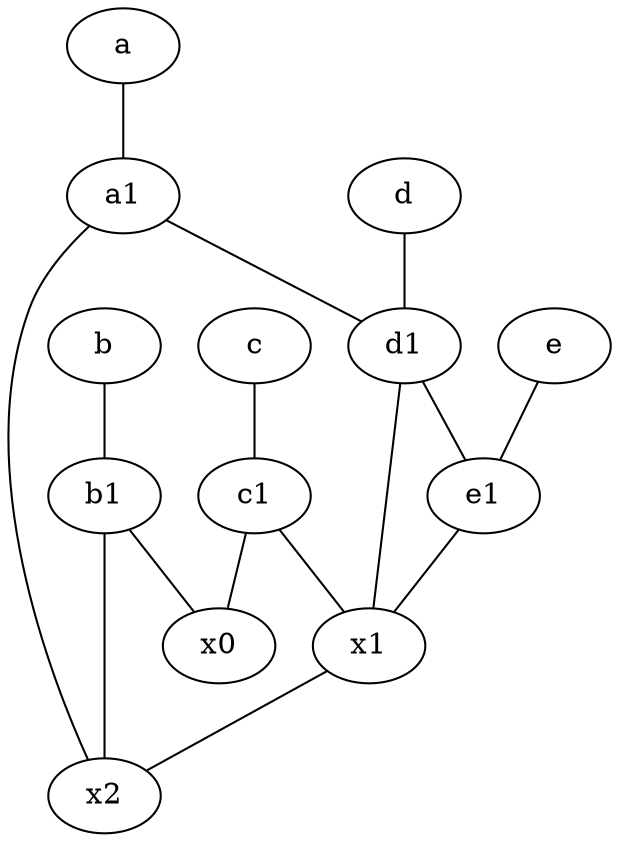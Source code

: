 graph {
	node [labelfontsize=50]
	b [labelfontsize=50 pos="10,4!"]
	e [labelfontsize=50 pos="7,9!"]
	a [labelfontsize=50 pos="8,2!"]
	x1 [labelfontsize=50]
	x2 [labelfontsize=50]
	e1 [labelfontsize=50 pos="7,7!"]
	d1 [labelfontsize=50 pos="3,5!"]
	d [labelfontsize=50 pos="2,5!"]
	x0 [labelfontsize=50]
	c [labelfontsize=50 pos="4.5,2!"]
	a1 [labelfontsize=50 pos="8,3!"]
	b1 [labelfontsize=50 pos="9,4!"]
	c1 [labelfontsize=50 pos="4.5,3!"]
	e1 -- x1
	e -- e1
	d1 -- x1
	d -- d1
	x1 -- x2
	c1 -- x1
	d1 -- e1
	b1 -- x2
	a1 -- d1
	a -- a1
	a1 -- x2
	c -- c1
	b1 -- x0
	c1 -- x0
	b -- b1
}
